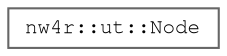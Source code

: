 digraph "Graphical Class Hierarchy"
{
 // LATEX_PDF_SIZE
  bgcolor="transparent";
  edge [fontname=FreeMono,fontsize=10,labelfontname=FreeMono,labelfontsize=10];
  node [fontname=FreeMono,fontsize=10,shape=box,height=0.2,width=0.4];
  rankdir="LR";
  Node0 [label="nw4r::ut::Node",height=0.2,width=0.4,color="grey40", fillcolor="white", style="filled",URL="$structnw4r_1_1ut_1_1_node.html",tooltip="Bidirectional list node."];
}
